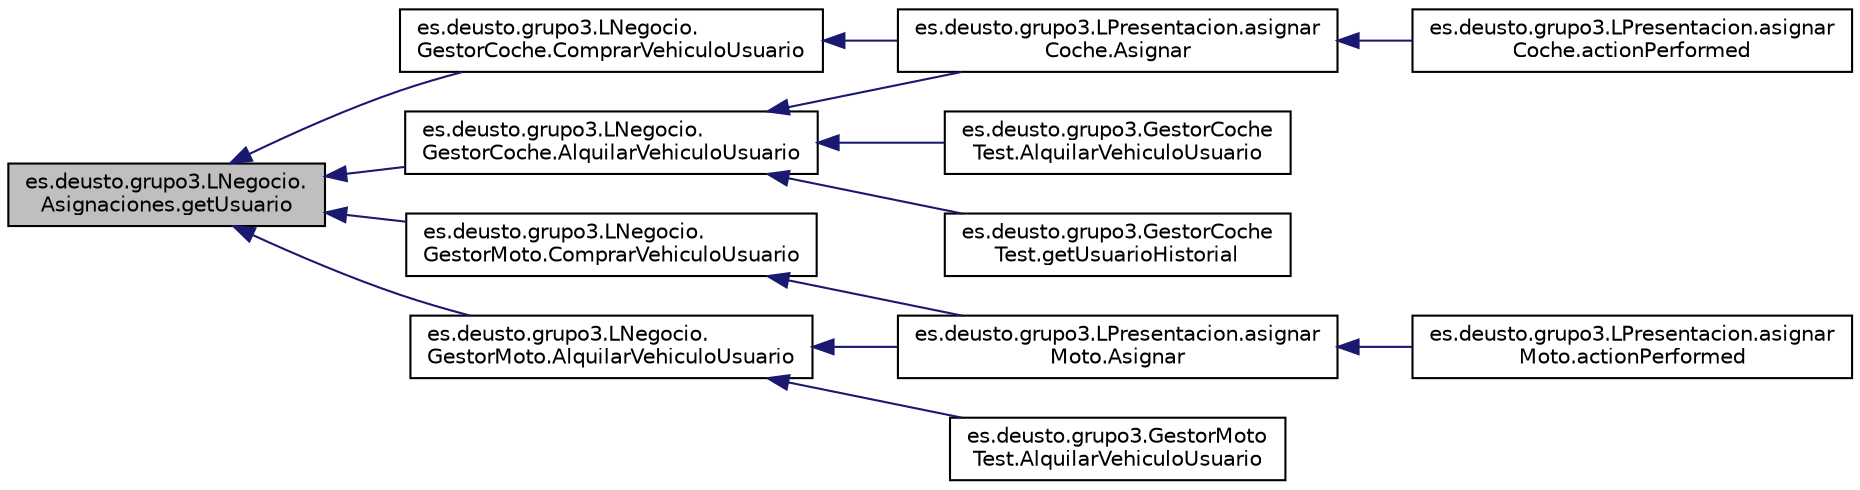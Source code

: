 digraph "es.deusto.grupo3.LNegocio.Asignaciones.getUsuario"
{
  edge [fontname="Helvetica",fontsize="10",labelfontname="Helvetica",labelfontsize="10"];
  node [fontname="Helvetica",fontsize="10",shape=record];
  rankdir="LR";
  Node38 [label="es.deusto.grupo3.LNegocio.\lAsignaciones.getUsuario",height=0.2,width=0.4,color="black", fillcolor="grey75", style="filled", fontcolor="black"];
  Node38 -> Node39 [dir="back",color="midnightblue",fontsize="10",style="solid",fontname="Helvetica"];
  Node39 [label="es.deusto.grupo3.LNegocio.\lGestorCoche.AlquilarVehiculoUsuario",height=0.2,width=0.4,color="black", fillcolor="white", style="filled",URL="$classes_1_1deusto_1_1grupo3_1_1_l_negocio_1_1_gestor_coche.html#ad3cba45ce93f12441766c112e2378448"];
  Node39 -> Node40 [dir="back",color="midnightblue",fontsize="10",style="solid",fontname="Helvetica"];
  Node40 [label="es.deusto.grupo3.LPresentacion.asignar\lCoche.Asignar",height=0.2,width=0.4,color="black", fillcolor="white", style="filled",URL="$classes_1_1deusto_1_1grupo3_1_1_l_presentacion_1_1asignar_coche.html#ae114a5597466d83f6ae46dd03a495b99"];
  Node40 -> Node41 [dir="back",color="midnightblue",fontsize="10",style="solid",fontname="Helvetica"];
  Node41 [label="es.deusto.grupo3.LPresentacion.asignar\lCoche.actionPerformed",height=0.2,width=0.4,color="black", fillcolor="white", style="filled",URL="$classes_1_1deusto_1_1grupo3_1_1_l_presentacion_1_1asignar_coche.html#a30c5071710d7ef69cbb77ba6ecb65041"];
  Node39 -> Node42 [dir="back",color="midnightblue",fontsize="10",style="solid",fontname="Helvetica"];
  Node42 [label="es.deusto.grupo3.GestorCoche\lTest.AlquilarVehiculoUsuario",height=0.2,width=0.4,color="black", fillcolor="white", style="filled",URL="$classes_1_1deusto_1_1grupo3_1_1_gestor_coche_test.html#a48d259735fad3f76f88a77701d912ac4"];
  Node39 -> Node43 [dir="back",color="midnightblue",fontsize="10",style="solid",fontname="Helvetica"];
  Node43 [label="es.deusto.grupo3.GestorCoche\lTest.getUsuarioHistorial",height=0.2,width=0.4,color="black", fillcolor="white", style="filled",URL="$classes_1_1deusto_1_1grupo3_1_1_gestor_coche_test.html#a37bfefa147082f81b01d796b9b673444"];
  Node38 -> Node44 [dir="back",color="midnightblue",fontsize="10",style="solid",fontname="Helvetica"];
  Node44 [label="es.deusto.grupo3.LNegocio.\lGestorCoche.ComprarVehiculoUsuario",height=0.2,width=0.4,color="black", fillcolor="white", style="filled",URL="$classes_1_1deusto_1_1grupo3_1_1_l_negocio_1_1_gestor_coche.html#a64f8c2566a17e2d59dcc21b52a507592"];
  Node44 -> Node40 [dir="back",color="midnightblue",fontsize="10",style="solid",fontname="Helvetica"];
  Node38 -> Node45 [dir="back",color="midnightblue",fontsize="10",style="solid",fontname="Helvetica"];
  Node45 [label="es.deusto.grupo3.LNegocio.\lGestorMoto.AlquilarVehiculoUsuario",height=0.2,width=0.4,color="black", fillcolor="white", style="filled",URL="$classes_1_1deusto_1_1grupo3_1_1_l_negocio_1_1_gestor_moto.html#ac11286ba4a1c7baf9f764e67e53dc9af"];
  Node45 -> Node46 [dir="back",color="midnightblue",fontsize="10",style="solid",fontname="Helvetica"];
  Node46 [label="es.deusto.grupo3.LPresentacion.asignar\lMoto.Asignar",height=0.2,width=0.4,color="black", fillcolor="white", style="filled",URL="$classes_1_1deusto_1_1grupo3_1_1_l_presentacion_1_1asignar_moto.html#a59a2ba4b881f26fbd7aef7acb0fa871c"];
  Node46 -> Node47 [dir="back",color="midnightblue",fontsize="10",style="solid",fontname="Helvetica"];
  Node47 [label="es.deusto.grupo3.LPresentacion.asignar\lMoto.actionPerformed",height=0.2,width=0.4,color="black", fillcolor="white", style="filled",URL="$classes_1_1deusto_1_1grupo3_1_1_l_presentacion_1_1asignar_moto.html#aa223b781d9ee70b5195bdce615823641"];
  Node45 -> Node48 [dir="back",color="midnightblue",fontsize="10",style="solid",fontname="Helvetica"];
  Node48 [label="es.deusto.grupo3.GestorMoto\lTest.AlquilarVehiculoUsuario",height=0.2,width=0.4,color="black", fillcolor="white", style="filled",URL="$classes_1_1deusto_1_1grupo3_1_1_gestor_moto_test.html#a694145ab664d83b64c9f6823f72ef960"];
  Node38 -> Node49 [dir="back",color="midnightblue",fontsize="10",style="solid",fontname="Helvetica"];
  Node49 [label="es.deusto.grupo3.LNegocio.\lGestorMoto.ComprarVehiculoUsuario",height=0.2,width=0.4,color="black", fillcolor="white", style="filled",URL="$classes_1_1deusto_1_1grupo3_1_1_l_negocio_1_1_gestor_moto.html#a84ef333a116f29a320e8c1208fdc9573"];
  Node49 -> Node46 [dir="back",color="midnightblue",fontsize="10",style="solid",fontname="Helvetica"];
}
